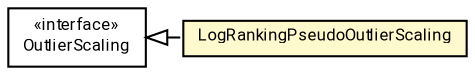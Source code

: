 #!/usr/local/bin/dot
#
# Class diagram 
# Generated by UMLGraph version R5_7_2-60-g0e99a6 (http://www.spinellis.gr/umlgraph/)
#

digraph G {
	graph [fontnames="svg"]
	edge [fontname="Roboto",fontsize=7,labelfontname="Roboto",labelfontsize=7,color="black"];
	node [fontname="Roboto",fontcolor="black",fontsize=8,shape=plaintext,margin=0,width=0,height=0];
	nodesep=0.15;
	ranksep=0.25;
	rankdir=LR;
	// de.lmu.ifi.dbs.elki.utilities.scaling.outlier.OutlierScaling
	c6595003 [label=<<table title="de.lmu.ifi.dbs.elki.utilities.scaling.outlier.OutlierScaling" border="0" cellborder="1" cellspacing="0" cellpadding="2" href="OutlierScaling.html" target="_parent">
		<tr><td><table border="0" cellspacing="0" cellpadding="1">
		<tr><td align="center" balign="center"> &#171;interface&#187; </td></tr>
		<tr><td align="center" balign="center"> <font face="Roboto">OutlierScaling</font> </td></tr>
		</table></td></tr>
		</table>>, URL="OutlierScaling.html"];
	// de.lmu.ifi.dbs.elki.utilities.scaling.outlier.LogRankingPseudoOutlierScaling
	c6595016 [label=<<table title="de.lmu.ifi.dbs.elki.utilities.scaling.outlier.LogRankingPseudoOutlierScaling" border="0" cellborder="1" cellspacing="0" cellpadding="2" bgcolor="lemonChiffon" href="LogRankingPseudoOutlierScaling.html" target="_parent">
		<tr><td><table border="0" cellspacing="0" cellpadding="1">
		<tr><td align="center" balign="center"> <font face="Roboto">LogRankingPseudoOutlierScaling</font> </td></tr>
		</table></td></tr>
		</table>>, URL="LogRankingPseudoOutlierScaling.html"];
	// de.lmu.ifi.dbs.elki.utilities.scaling.outlier.LogRankingPseudoOutlierScaling implements de.lmu.ifi.dbs.elki.utilities.scaling.outlier.OutlierScaling
	c6595003 -> c6595016 [arrowtail=empty,style=dashed,dir=back,weight=9];
}

